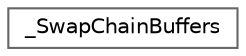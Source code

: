 digraph "Graphical Class Hierarchy"
{
 // LATEX_PDF_SIZE
  bgcolor="transparent";
  edge [fontname=Helvetica,fontsize=10,labelfontname=Helvetica,labelfontsize=10];
  node [fontname=Helvetica,fontsize=10,shape=box,height=0.2,width=0.4];
  rankdir="LR";
  Node0 [id="Node000000",label="_SwapChainBuffers",height=0.2,width=0.4,color="grey40", fillcolor="white", style="filled",URL="$struct___swap_chain_buffers.html",tooltip=" "];
}
